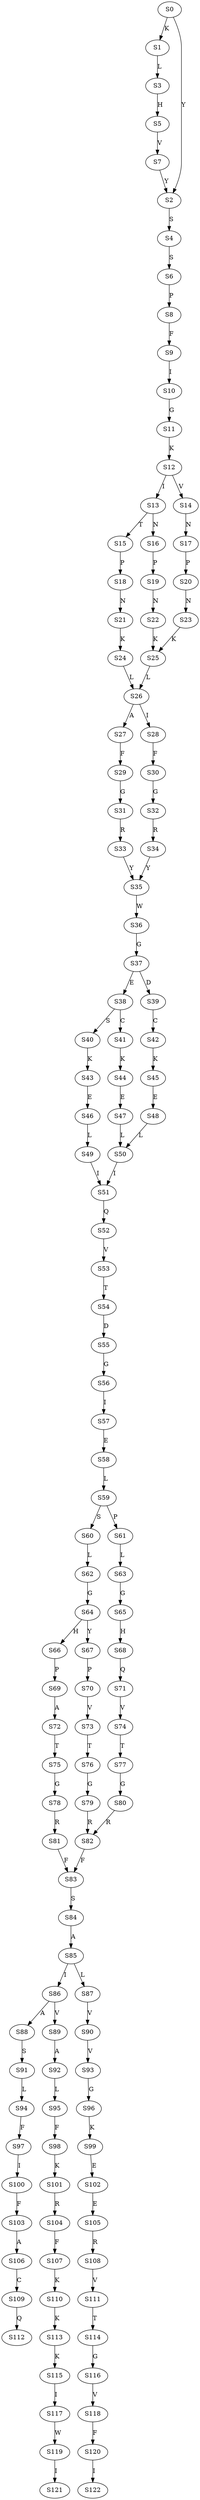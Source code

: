 strict digraph  {
	S0 -> S1 [ label = K ];
	S0 -> S2 [ label = Y ];
	S1 -> S3 [ label = L ];
	S2 -> S4 [ label = S ];
	S3 -> S5 [ label = H ];
	S4 -> S6 [ label = S ];
	S5 -> S7 [ label = V ];
	S6 -> S8 [ label = P ];
	S7 -> S2 [ label = Y ];
	S8 -> S9 [ label = F ];
	S9 -> S10 [ label = I ];
	S10 -> S11 [ label = G ];
	S11 -> S12 [ label = K ];
	S12 -> S13 [ label = I ];
	S12 -> S14 [ label = V ];
	S13 -> S15 [ label = T ];
	S13 -> S16 [ label = N ];
	S14 -> S17 [ label = N ];
	S15 -> S18 [ label = P ];
	S16 -> S19 [ label = P ];
	S17 -> S20 [ label = P ];
	S18 -> S21 [ label = N ];
	S19 -> S22 [ label = N ];
	S20 -> S23 [ label = N ];
	S21 -> S24 [ label = K ];
	S22 -> S25 [ label = K ];
	S23 -> S25 [ label = K ];
	S24 -> S26 [ label = L ];
	S25 -> S26 [ label = L ];
	S26 -> S27 [ label = A ];
	S26 -> S28 [ label = I ];
	S27 -> S29 [ label = F ];
	S28 -> S30 [ label = F ];
	S29 -> S31 [ label = G ];
	S30 -> S32 [ label = G ];
	S31 -> S33 [ label = R ];
	S32 -> S34 [ label = R ];
	S33 -> S35 [ label = Y ];
	S34 -> S35 [ label = Y ];
	S35 -> S36 [ label = W ];
	S36 -> S37 [ label = G ];
	S37 -> S38 [ label = E ];
	S37 -> S39 [ label = D ];
	S38 -> S40 [ label = S ];
	S38 -> S41 [ label = C ];
	S39 -> S42 [ label = C ];
	S40 -> S43 [ label = K ];
	S41 -> S44 [ label = K ];
	S42 -> S45 [ label = K ];
	S43 -> S46 [ label = E ];
	S44 -> S47 [ label = E ];
	S45 -> S48 [ label = E ];
	S46 -> S49 [ label = L ];
	S47 -> S50 [ label = L ];
	S48 -> S50 [ label = L ];
	S49 -> S51 [ label = I ];
	S50 -> S51 [ label = I ];
	S51 -> S52 [ label = Q ];
	S52 -> S53 [ label = V ];
	S53 -> S54 [ label = T ];
	S54 -> S55 [ label = D ];
	S55 -> S56 [ label = G ];
	S56 -> S57 [ label = I ];
	S57 -> S58 [ label = E ];
	S58 -> S59 [ label = L ];
	S59 -> S60 [ label = S ];
	S59 -> S61 [ label = P ];
	S60 -> S62 [ label = L ];
	S61 -> S63 [ label = L ];
	S62 -> S64 [ label = G ];
	S63 -> S65 [ label = G ];
	S64 -> S66 [ label = H ];
	S64 -> S67 [ label = Y ];
	S65 -> S68 [ label = H ];
	S66 -> S69 [ label = P ];
	S67 -> S70 [ label = P ];
	S68 -> S71 [ label = Q ];
	S69 -> S72 [ label = A ];
	S70 -> S73 [ label = V ];
	S71 -> S74 [ label = V ];
	S72 -> S75 [ label = T ];
	S73 -> S76 [ label = T ];
	S74 -> S77 [ label = T ];
	S75 -> S78 [ label = G ];
	S76 -> S79 [ label = G ];
	S77 -> S80 [ label = G ];
	S78 -> S81 [ label = R ];
	S79 -> S82 [ label = R ];
	S80 -> S82 [ label = R ];
	S81 -> S83 [ label = F ];
	S82 -> S83 [ label = F ];
	S83 -> S84 [ label = S ];
	S84 -> S85 [ label = A ];
	S85 -> S86 [ label = I ];
	S85 -> S87 [ label = L ];
	S86 -> S88 [ label = A ];
	S86 -> S89 [ label = V ];
	S87 -> S90 [ label = V ];
	S88 -> S91 [ label = S ];
	S89 -> S92 [ label = A ];
	S90 -> S93 [ label = V ];
	S91 -> S94 [ label = L ];
	S92 -> S95 [ label = L ];
	S93 -> S96 [ label = G ];
	S94 -> S97 [ label = F ];
	S95 -> S98 [ label = F ];
	S96 -> S99 [ label = K ];
	S97 -> S100 [ label = I ];
	S98 -> S101 [ label = K ];
	S99 -> S102 [ label = E ];
	S100 -> S103 [ label = F ];
	S101 -> S104 [ label = R ];
	S102 -> S105 [ label = E ];
	S103 -> S106 [ label = A ];
	S104 -> S107 [ label = F ];
	S105 -> S108 [ label = R ];
	S106 -> S109 [ label = C ];
	S107 -> S110 [ label = K ];
	S108 -> S111 [ label = V ];
	S109 -> S112 [ label = Q ];
	S110 -> S113 [ label = K ];
	S111 -> S114 [ label = T ];
	S113 -> S115 [ label = K ];
	S114 -> S116 [ label = G ];
	S115 -> S117 [ label = I ];
	S116 -> S118 [ label = V ];
	S117 -> S119 [ label = W ];
	S118 -> S120 [ label = F ];
	S119 -> S121 [ label = I ];
	S120 -> S122 [ label = I ];
}
